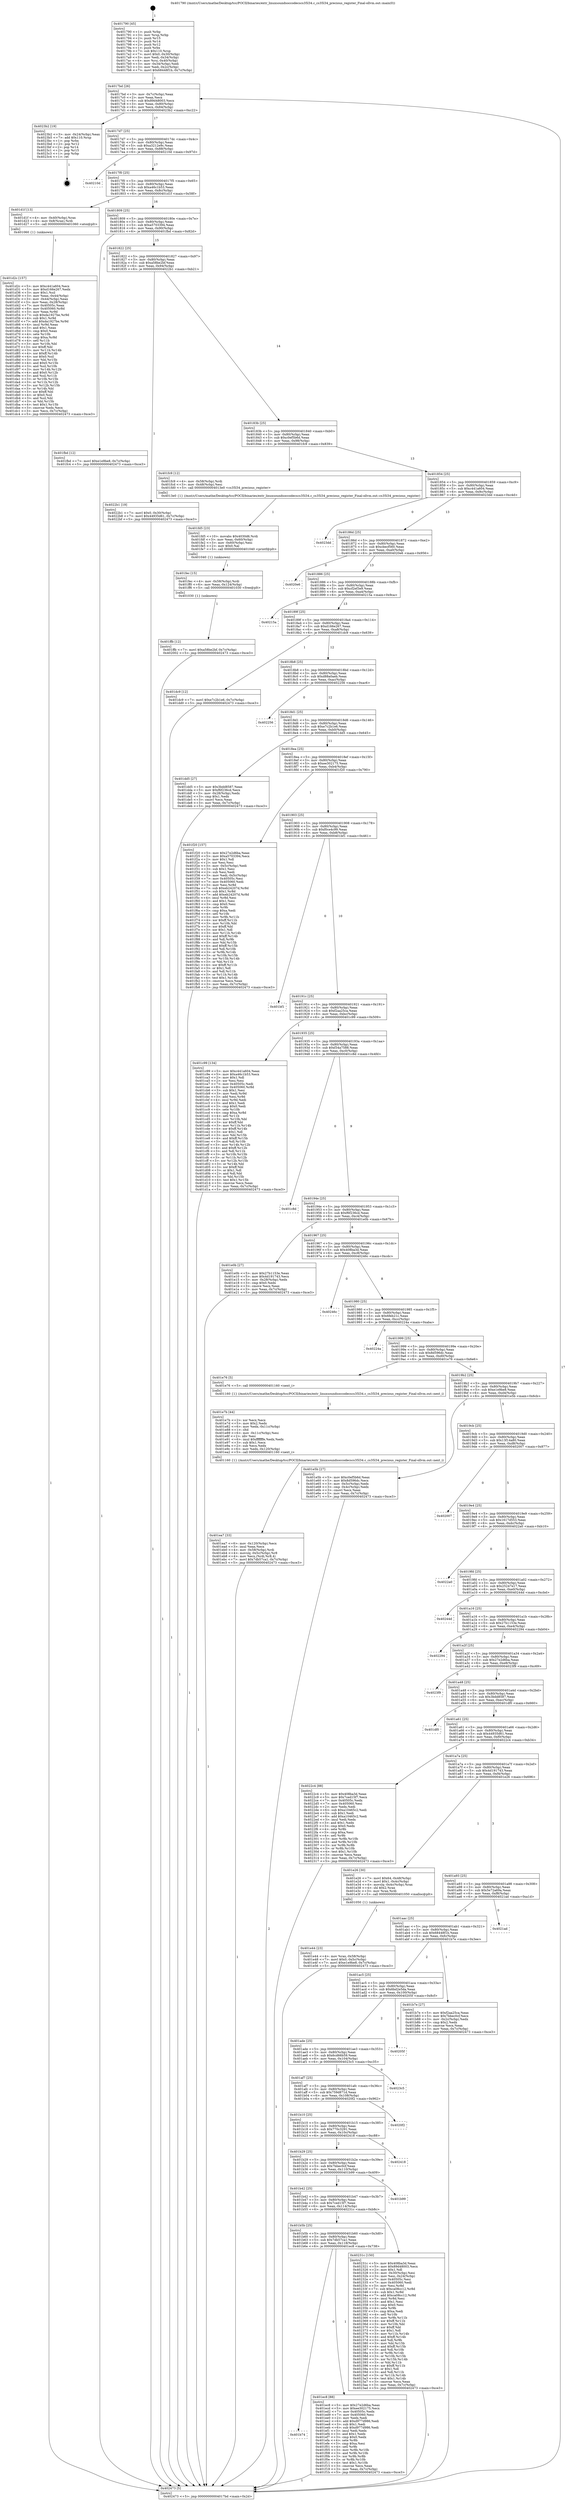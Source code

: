 digraph "0x401790" {
  label = "0x401790 (/mnt/c/Users/mathe/Desktop/tcc/POCII/binaries/extr_linuxsoundsoccodecscs35l34.c_cs35l34_precious_register_Final-ollvm.out::main(0))"
  labelloc = "t"
  node[shape=record]

  Entry [label="",width=0.3,height=0.3,shape=circle,fillcolor=black,style=filled]
  "0x4017bd" [label="{
     0x4017bd [26]\l
     | [instrs]\l
     &nbsp;&nbsp;0x4017bd \<+3\>: mov -0x7c(%rbp),%eax\l
     &nbsp;&nbsp;0x4017c0 \<+2\>: mov %eax,%ecx\l
     &nbsp;&nbsp;0x4017c2 \<+6\>: sub $0x89d48003,%ecx\l
     &nbsp;&nbsp;0x4017c8 \<+3\>: mov %eax,-0x80(%rbp)\l
     &nbsp;&nbsp;0x4017cb \<+6\>: mov %ecx,-0x84(%rbp)\l
     &nbsp;&nbsp;0x4017d1 \<+6\>: je 00000000004023b2 \<main+0xc22\>\l
  }"]
  "0x4023b2" [label="{
     0x4023b2 [19]\l
     | [instrs]\l
     &nbsp;&nbsp;0x4023b2 \<+3\>: mov -0x24(%rbp),%eax\l
     &nbsp;&nbsp;0x4023b5 \<+7\>: add $0x110,%rsp\l
     &nbsp;&nbsp;0x4023bc \<+1\>: pop %rbx\l
     &nbsp;&nbsp;0x4023bd \<+2\>: pop %r12\l
     &nbsp;&nbsp;0x4023bf \<+2\>: pop %r14\l
     &nbsp;&nbsp;0x4023c1 \<+2\>: pop %r15\l
     &nbsp;&nbsp;0x4023c3 \<+1\>: pop %rbp\l
     &nbsp;&nbsp;0x4023c4 \<+1\>: ret\l
  }"]
  "0x4017d7" [label="{
     0x4017d7 [25]\l
     | [instrs]\l
     &nbsp;&nbsp;0x4017d7 \<+5\>: jmp 00000000004017dc \<main+0x4c\>\l
     &nbsp;&nbsp;0x4017dc \<+3\>: mov -0x80(%rbp),%eax\l
     &nbsp;&nbsp;0x4017df \<+5\>: sub $0xa3212e9c,%eax\l
     &nbsp;&nbsp;0x4017e4 \<+6\>: mov %eax,-0x88(%rbp)\l
     &nbsp;&nbsp;0x4017ea \<+6\>: je 000000000040210d \<main+0x97d\>\l
  }"]
  Exit [label="",width=0.3,height=0.3,shape=circle,fillcolor=black,style=filled,peripheries=2]
  "0x40210d" [label="{
     0x40210d\l
  }", style=dashed]
  "0x4017f0" [label="{
     0x4017f0 [25]\l
     | [instrs]\l
     &nbsp;&nbsp;0x4017f0 \<+5\>: jmp 00000000004017f5 \<main+0x65\>\l
     &nbsp;&nbsp;0x4017f5 \<+3\>: mov -0x80(%rbp),%eax\l
     &nbsp;&nbsp;0x4017f8 \<+5\>: sub $0xa46c1b53,%eax\l
     &nbsp;&nbsp;0x4017fd \<+6\>: mov %eax,-0x8c(%rbp)\l
     &nbsp;&nbsp;0x401803 \<+6\>: je 0000000000401d1f \<main+0x58f\>\l
  }"]
  "0x401ffb" [label="{
     0x401ffb [12]\l
     | [instrs]\l
     &nbsp;&nbsp;0x401ffb \<+7\>: movl $0xa58be2bf,-0x7c(%rbp)\l
     &nbsp;&nbsp;0x402002 \<+5\>: jmp 0000000000402473 \<main+0xce3\>\l
  }"]
  "0x401d1f" [label="{
     0x401d1f [13]\l
     | [instrs]\l
     &nbsp;&nbsp;0x401d1f \<+4\>: mov -0x40(%rbp),%rax\l
     &nbsp;&nbsp;0x401d23 \<+4\>: mov 0x8(%rax),%rdi\l
     &nbsp;&nbsp;0x401d27 \<+5\>: call 0000000000401060 \<atoi@plt\>\l
     | [calls]\l
     &nbsp;&nbsp;0x401060 \{1\} (unknown)\l
  }"]
  "0x401809" [label="{
     0x401809 [25]\l
     | [instrs]\l
     &nbsp;&nbsp;0x401809 \<+5\>: jmp 000000000040180e \<main+0x7e\>\l
     &nbsp;&nbsp;0x40180e \<+3\>: mov -0x80(%rbp),%eax\l
     &nbsp;&nbsp;0x401811 \<+5\>: sub $0xa5703394,%eax\l
     &nbsp;&nbsp;0x401816 \<+6\>: mov %eax,-0x90(%rbp)\l
     &nbsp;&nbsp;0x40181c \<+6\>: je 0000000000401fbd \<main+0x82d\>\l
  }"]
  "0x401fec" [label="{
     0x401fec [15]\l
     | [instrs]\l
     &nbsp;&nbsp;0x401fec \<+4\>: mov -0x58(%rbp),%rdi\l
     &nbsp;&nbsp;0x401ff0 \<+6\>: mov %eax,-0x124(%rbp)\l
     &nbsp;&nbsp;0x401ff6 \<+5\>: call 0000000000401030 \<free@plt\>\l
     | [calls]\l
     &nbsp;&nbsp;0x401030 \{1\} (unknown)\l
  }"]
  "0x401fbd" [label="{
     0x401fbd [12]\l
     | [instrs]\l
     &nbsp;&nbsp;0x401fbd \<+7\>: movl $0xe1e9be8,-0x7c(%rbp)\l
     &nbsp;&nbsp;0x401fc4 \<+5\>: jmp 0000000000402473 \<main+0xce3\>\l
  }"]
  "0x401822" [label="{
     0x401822 [25]\l
     | [instrs]\l
     &nbsp;&nbsp;0x401822 \<+5\>: jmp 0000000000401827 \<main+0x97\>\l
     &nbsp;&nbsp;0x401827 \<+3\>: mov -0x80(%rbp),%eax\l
     &nbsp;&nbsp;0x40182a \<+5\>: sub $0xa58be2bf,%eax\l
     &nbsp;&nbsp;0x40182f \<+6\>: mov %eax,-0x94(%rbp)\l
     &nbsp;&nbsp;0x401835 \<+6\>: je 00000000004022b1 \<main+0xb21\>\l
  }"]
  "0x401fd5" [label="{
     0x401fd5 [23]\l
     | [instrs]\l
     &nbsp;&nbsp;0x401fd5 \<+10\>: movabs $0x4030d6,%rdi\l
     &nbsp;&nbsp;0x401fdf \<+3\>: mov %eax,-0x60(%rbp)\l
     &nbsp;&nbsp;0x401fe2 \<+3\>: mov -0x60(%rbp),%esi\l
     &nbsp;&nbsp;0x401fe5 \<+2\>: mov $0x0,%al\l
     &nbsp;&nbsp;0x401fe7 \<+5\>: call 0000000000401040 \<printf@plt\>\l
     | [calls]\l
     &nbsp;&nbsp;0x401040 \{1\} (unknown)\l
  }"]
  "0x4022b1" [label="{
     0x4022b1 [19]\l
     | [instrs]\l
     &nbsp;&nbsp;0x4022b1 \<+7\>: movl $0x0,-0x30(%rbp)\l
     &nbsp;&nbsp;0x4022b8 \<+7\>: movl $0x44935d61,-0x7c(%rbp)\l
     &nbsp;&nbsp;0x4022bf \<+5\>: jmp 0000000000402473 \<main+0xce3\>\l
  }"]
  "0x40183b" [label="{
     0x40183b [25]\l
     | [instrs]\l
     &nbsp;&nbsp;0x40183b \<+5\>: jmp 0000000000401840 \<main+0xb0\>\l
     &nbsp;&nbsp;0x401840 \<+3\>: mov -0x80(%rbp),%eax\l
     &nbsp;&nbsp;0x401843 \<+5\>: sub $0xc0ef5b6d,%eax\l
     &nbsp;&nbsp;0x401848 \<+6\>: mov %eax,-0x98(%rbp)\l
     &nbsp;&nbsp;0x40184e \<+6\>: je 0000000000401fc9 \<main+0x839\>\l
  }"]
  "0x401b74" [label="{
     0x401b74\l
  }", style=dashed]
  "0x401fc9" [label="{
     0x401fc9 [12]\l
     | [instrs]\l
     &nbsp;&nbsp;0x401fc9 \<+4\>: mov -0x58(%rbp),%rdi\l
     &nbsp;&nbsp;0x401fcd \<+3\>: mov -0x48(%rbp),%esi\l
     &nbsp;&nbsp;0x401fd0 \<+5\>: call 00000000004013e0 \<cs35l34_precious_register\>\l
     | [calls]\l
     &nbsp;&nbsp;0x4013e0 \{1\} (/mnt/c/Users/mathe/Desktop/tcc/POCII/binaries/extr_linuxsoundsoccodecscs35l34.c_cs35l34_precious_register_Final-ollvm.out::cs35l34_precious_register)\l
  }"]
  "0x401854" [label="{
     0x401854 [25]\l
     | [instrs]\l
     &nbsp;&nbsp;0x401854 \<+5\>: jmp 0000000000401859 \<main+0xc9\>\l
     &nbsp;&nbsp;0x401859 \<+3\>: mov -0x80(%rbp),%eax\l
     &nbsp;&nbsp;0x40185c \<+5\>: sub $0xc441a604,%eax\l
     &nbsp;&nbsp;0x401861 \<+6\>: mov %eax,-0x9c(%rbp)\l
     &nbsp;&nbsp;0x401867 \<+6\>: je 00000000004023dd \<main+0xc4d\>\l
  }"]
  "0x401ec8" [label="{
     0x401ec8 [88]\l
     | [instrs]\l
     &nbsp;&nbsp;0x401ec8 \<+5\>: mov $0x27e2d6ba,%eax\l
     &nbsp;&nbsp;0x401ecd \<+5\>: mov $0xee302175,%ecx\l
     &nbsp;&nbsp;0x401ed2 \<+7\>: mov 0x40505c,%edx\l
     &nbsp;&nbsp;0x401ed9 \<+7\>: mov 0x405060,%esi\l
     &nbsp;&nbsp;0x401ee0 \<+2\>: mov %edx,%edi\l
     &nbsp;&nbsp;0x401ee2 \<+6\>: add $0xd977d986,%edi\l
     &nbsp;&nbsp;0x401ee8 \<+3\>: sub $0x1,%edi\l
     &nbsp;&nbsp;0x401eeb \<+6\>: sub $0xd977d986,%edi\l
     &nbsp;&nbsp;0x401ef1 \<+3\>: imul %edi,%edx\l
     &nbsp;&nbsp;0x401ef4 \<+3\>: and $0x1,%edx\l
     &nbsp;&nbsp;0x401ef7 \<+3\>: cmp $0x0,%edx\l
     &nbsp;&nbsp;0x401efa \<+4\>: sete %r8b\l
     &nbsp;&nbsp;0x401efe \<+3\>: cmp $0xa,%esi\l
     &nbsp;&nbsp;0x401f01 \<+4\>: setl %r9b\l
     &nbsp;&nbsp;0x401f05 \<+3\>: mov %r8b,%r10b\l
     &nbsp;&nbsp;0x401f08 \<+3\>: and %r9b,%r10b\l
     &nbsp;&nbsp;0x401f0b \<+3\>: xor %r9b,%r8b\l
     &nbsp;&nbsp;0x401f0e \<+3\>: or %r8b,%r10b\l
     &nbsp;&nbsp;0x401f11 \<+4\>: test $0x1,%r10b\l
     &nbsp;&nbsp;0x401f15 \<+3\>: cmovne %ecx,%eax\l
     &nbsp;&nbsp;0x401f18 \<+3\>: mov %eax,-0x7c(%rbp)\l
     &nbsp;&nbsp;0x401f1b \<+5\>: jmp 0000000000402473 \<main+0xce3\>\l
  }"]
  "0x4023dd" [label="{
     0x4023dd\l
  }", style=dashed]
  "0x40186d" [label="{
     0x40186d [25]\l
     | [instrs]\l
     &nbsp;&nbsp;0x40186d \<+5\>: jmp 0000000000401872 \<main+0xe2\>\l
     &nbsp;&nbsp;0x401872 \<+3\>: mov -0x80(%rbp),%eax\l
     &nbsp;&nbsp;0x401875 \<+5\>: sub $0xcbecf560,%eax\l
     &nbsp;&nbsp;0x40187a \<+6\>: mov %eax,-0xa0(%rbp)\l
     &nbsp;&nbsp;0x401880 \<+6\>: je 00000000004020e6 \<main+0x956\>\l
  }"]
  "0x401b5b" [label="{
     0x401b5b [25]\l
     | [instrs]\l
     &nbsp;&nbsp;0x401b5b \<+5\>: jmp 0000000000401b60 \<main+0x3d0\>\l
     &nbsp;&nbsp;0x401b60 \<+3\>: mov -0x80(%rbp),%eax\l
     &nbsp;&nbsp;0x401b63 \<+5\>: sub $0x7db57ca1,%eax\l
     &nbsp;&nbsp;0x401b68 \<+6\>: mov %eax,-0x118(%rbp)\l
     &nbsp;&nbsp;0x401b6e \<+6\>: je 0000000000401ec8 \<main+0x738\>\l
  }"]
  "0x4020e6" [label="{
     0x4020e6\l
  }", style=dashed]
  "0x401886" [label="{
     0x401886 [25]\l
     | [instrs]\l
     &nbsp;&nbsp;0x401886 \<+5\>: jmp 000000000040188b \<main+0xfb\>\l
     &nbsp;&nbsp;0x40188b \<+3\>: mov -0x80(%rbp),%eax\l
     &nbsp;&nbsp;0x40188e \<+5\>: sub $0xcf2ef3e9,%eax\l
     &nbsp;&nbsp;0x401893 \<+6\>: mov %eax,-0xa4(%rbp)\l
     &nbsp;&nbsp;0x401899 \<+6\>: je 000000000040215a \<main+0x9ca\>\l
  }"]
  "0x40231c" [label="{
     0x40231c [150]\l
     | [instrs]\l
     &nbsp;&nbsp;0x40231c \<+5\>: mov $0x408ba3d,%eax\l
     &nbsp;&nbsp;0x402321 \<+5\>: mov $0x89d48003,%ecx\l
     &nbsp;&nbsp;0x402326 \<+2\>: mov $0x1,%dl\l
     &nbsp;&nbsp;0x402328 \<+3\>: mov -0x30(%rbp),%esi\l
     &nbsp;&nbsp;0x40232b \<+3\>: mov %esi,-0x24(%rbp)\l
     &nbsp;&nbsp;0x40232e \<+7\>: mov 0x40505c,%esi\l
     &nbsp;&nbsp;0x402335 \<+7\>: mov 0x405060,%edi\l
     &nbsp;&nbsp;0x40233c \<+3\>: mov %esi,%r8d\l
     &nbsp;&nbsp;0x40233f \<+7\>: sub $0xca08cc12,%r8d\l
     &nbsp;&nbsp;0x402346 \<+4\>: sub $0x1,%r8d\l
     &nbsp;&nbsp;0x40234a \<+7\>: add $0xca08cc12,%r8d\l
     &nbsp;&nbsp;0x402351 \<+4\>: imul %r8d,%esi\l
     &nbsp;&nbsp;0x402355 \<+3\>: and $0x1,%esi\l
     &nbsp;&nbsp;0x402358 \<+3\>: cmp $0x0,%esi\l
     &nbsp;&nbsp;0x40235b \<+4\>: sete %r9b\l
     &nbsp;&nbsp;0x40235f \<+3\>: cmp $0xa,%edi\l
     &nbsp;&nbsp;0x402362 \<+4\>: setl %r10b\l
     &nbsp;&nbsp;0x402366 \<+3\>: mov %r9b,%r11b\l
     &nbsp;&nbsp;0x402369 \<+4\>: xor $0xff,%r11b\l
     &nbsp;&nbsp;0x40236d \<+3\>: mov %r10b,%bl\l
     &nbsp;&nbsp;0x402370 \<+3\>: xor $0xff,%bl\l
     &nbsp;&nbsp;0x402373 \<+3\>: xor $0x1,%dl\l
     &nbsp;&nbsp;0x402376 \<+3\>: mov %r11b,%r14b\l
     &nbsp;&nbsp;0x402379 \<+4\>: and $0xff,%r14b\l
     &nbsp;&nbsp;0x40237d \<+3\>: and %dl,%r9b\l
     &nbsp;&nbsp;0x402380 \<+3\>: mov %bl,%r15b\l
     &nbsp;&nbsp;0x402383 \<+4\>: and $0xff,%r15b\l
     &nbsp;&nbsp;0x402387 \<+3\>: and %dl,%r10b\l
     &nbsp;&nbsp;0x40238a \<+3\>: or %r9b,%r14b\l
     &nbsp;&nbsp;0x40238d \<+3\>: or %r10b,%r15b\l
     &nbsp;&nbsp;0x402390 \<+3\>: xor %r15b,%r14b\l
     &nbsp;&nbsp;0x402393 \<+3\>: or %bl,%r11b\l
     &nbsp;&nbsp;0x402396 \<+4\>: xor $0xff,%r11b\l
     &nbsp;&nbsp;0x40239a \<+3\>: or $0x1,%dl\l
     &nbsp;&nbsp;0x40239d \<+3\>: and %dl,%r11b\l
     &nbsp;&nbsp;0x4023a0 \<+3\>: or %r11b,%r14b\l
     &nbsp;&nbsp;0x4023a3 \<+4\>: test $0x1,%r14b\l
     &nbsp;&nbsp;0x4023a7 \<+3\>: cmovne %ecx,%eax\l
     &nbsp;&nbsp;0x4023aa \<+3\>: mov %eax,-0x7c(%rbp)\l
     &nbsp;&nbsp;0x4023ad \<+5\>: jmp 0000000000402473 \<main+0xce3\>\l
  }"]
  "0x40215a" [label="{
     0x40215a\l
  }", style=dashed]
  "0x40189f" [label="{
     0x40189f [25]\l
     | [instrs]\l
     &nbsp;&nbsp;0x40189f \<+5\>: jmp 00000000004018a4 \<main+0x114\>\l
     &nbsp;&nbsp;0x4018a4 \<+3\>: mov -0x80(%rbp),%eax\l
     &nbsp;&nbsp;0x4018a7 \<+5\>: sub $0xd166e267,%eax\l
     &nbsp;&nbsp;0x4018ac \<+6\>: mov %eax,-0xa8(%rbp)\l
     &nbsp;&nbsp;0x4018b2 \<+6\>: je 0000000000401dc9 \<main+0x639\>\l
  }"]
  "0x401b42" [label="{
     0x401b42 [25]\l
     | [instrs]\l
     &nbsp;&nbsp;0x401b42 \<+5\>: jmp 0000000000401b47 \<main+0x3b7\>\l
     &nbsp;&nbsp;0x401b47 \<+3\>: mov -0x80(%rbp),%eax\l
     &nbsp;&nbsp;0x401b4a \<+5\>: sub $0x7ced15f7,%eax\l
     &nbsp;&nbsp;0x401b4f \<+6\>: mov %eax,-0x114(%rbp)\l
     &nbsp;&nbsp;0x401b55 \<+6\>: je 000000000040231c \<main+0xb8c\>\l
  }"]
  "0x401dc9" [label="{
     0x401dc9 [12]\l
     | [instrs]\l
     &nbsp;&nbsp;0x401dc9 \<+7\>: movl $0xe7c2b1e6,-0x7c(%rbp)\l
     &nbsp;&nbsp;0x401dd0 \<+5\>: jmp 0000000000402473 \<main+0xce3\>\l
  }"]
  "0x4018b8" [label="{
     0x4018b8 [25]\l
     | [instrs]\l
     &nbsp;&nbsp;0x4018b8 \<+5\>: jmp 00000000004018bd \<main+0x12d\>\l
     &nbsp;&nbsp;0x4018bd \<+3\>: mov -0x80(%rbp),%eax\l
     &nbsp;&nbsp;0x4018c0 \<+5\>: sub $0xd88a0aeb,%eax\l
     &nbsp;&nbsp;0x4018c5 \<+6\>: mov %eax,-0xac(%rbp)\l
     &nbsp;&nbsp;0x4018cb \<+6\>: je 0000000000402256 \<main+0xac6\>\l
  }"]
  "0x401b99" [label="{
     0x401b99\l
  }", style=dashed]
  "0x402256" [label="{
     0x402256\l
  }", style=dashed]
  "0x4018d1" [label="{
     0x4018d1 [25]\l
     | [instrs]\l
     &nbsp;&nbsp;0x4018d1 \<+5\>: jmp 00000000004018d6 \<main+0x146\>\l
     &nbsp;&nbsp;0x4018d6 \<+3\>: mov -0x80(%rbp),%eax\l
     &nbsp;&nbsp;0x4018d9 \<+5\>: sub $0xe7c2b1e6,%eax\l
     &nbsp;&nbsp;0x4018de \<+6\>: mov %eax,-0xb0(%rbp)\l
     &nbsp;&nbsp;0x4018e4 \<+6\>: je 0000000000401dd5 \<main+0x645\>\l
  }"]
  "0x401b29" [label="{
     0x401b29 [25]\l
     | [instrs]\l
     &nbsp;&nbsp;0x401b29 \<+5\>: jmp 0000000000401b2e \<main+0x39e\>\l
     &nbsp;&nbsp;0x401b2e \<+3\>: mov -0x80(%rbp),%eax\l
     &nbsp;&nbsp;0x401b31 \<+5\>: sub $0x7bbec0cf,%eax\l
     &nbsp;&nbsp;0x401b36 \<+6\>: mov %eax,-0x110(%rbp)\l
     &nbsp;&nbsp;0x401b3c \<+6\>: je 0000000000401b99 \<main+0x409\>\l
  }"]
  "0x401dd5" [label="{
     0x401dd5 [27]\l
     | [instrs]\l
     &nbsp;&nbsp;0x401dd5 \<+5\>: mov $0x3bdd8587,%eax\l
     &nbsp;&nbsp;0x401dda \<+5\>: mov $0xf6f236cd,%ecx\l
     &nbsp;&nbsp;0x401ddf \<+3\>: mov -0x28(%rbp),%edx\l
     &nbsp;&nbsp;0x401de2 \<+3\>: cmp $0x1,%edx\l
     &nbsp;&nbsp;0x401de5 \<+3\>: cmovl %ecx,%eax\l
     &nbsp;&nbsp;0x401de8 \<+3\>: mov %eax,-0x7c(%rbp)\l
     &nbsp;&nbsp;0x401deb \<+5\>: jmp 0000000000402473 \<main+0xce3\>\l
  }"]
  "0x4018ea" [label="{
     0x4018ea [25]\l
     | [instrs]\l
     &nbsp;&nbsp;0x4018ea \<+5\>: jmp 00000000004018ef \<main+0x15f\>\l
     &nbsp;&nbsp;0x4018ef \<+3\>: mov -0x80(%rbp),%eax\l
     &nbsp;&nbsp;0x4018f2 \<+5\>: sub $0xee302175,%eax\l
     &nbsp;&nbsp;0x4018f7 \<+6\>: mov %eax,-0xb4(%rbp)\l
     &nbsp;&nbsp;0x4018fd \<+6\>: je 0000000000401f20 \<main+0x790\>\l
  }"]
  "0x402418" [label="{
     0x402418\l
  }", style=dashed]
  "0x401f20" [label="{
     0x401f20 [157]\l
     | [instrs]\l
     &nbsp;&nbsp;0x401f20 \<+5\>: mov $0x27e2d6ba,%eax\l
     &nbsp;&nbsp;0x401f25 \<+5\>: mov $0xa5703394,%ecx\l
     &nbsp;&nbsp;0x401f2a \<+2\>: mov $0x1,%dl\l
     &nbsp;&nbsp;0x401f2c \<+2\>: xor %esi,%esi\l
     &nbsp;&nbsp;0x401f2e \<+3\>: mov -0x5c(%rbp),%edi\l
     &nbsp;&nbsp;0x401f31 \<+3\>: sub $0x1,%esi\l
     &nbsp;&nbsp;0x401f34 \<+2\>: sub %esi,%edi\l
     &nbsp;&nbsp;0x401f36 \<+3\>: mov %edi,-0x5c(%rbp)\l
     &nbsp;&nbsp;0x401f39 \<+7\>: mov 0x40505c,%esi\l
     &nbsp;&nbsp;0x401f40 \<+7\>: mov 0x405060,%edi\l
     &nbsp;&nbsp;0x401f47 \<+3\>: mov %esi,%r8d\l
     &nbsp;&nbsp;0x401f4a \<+7\>: sub $0xeb24207d,%r8d\l
     &nbsp;&nbsp;0x401f51 \<+4\>: sub $0x1,%r8d\l
     &nbsp;&nbsp;0x401f55 \<+7\>: add $0xeb24207d,%r8d\l
     &nbsp;&nbsp;0x401f5c \<+4\>: imul %r8d,%esi\l
     &nbsp;&nbsp;0x401f60 \<+3\>: and $0x1,%esi\l
     &nbsp;&nbsp;0x401f63 \<+3\>: cmp $0x0,%esi\l
     &nbsp;&nbsp;0x401f66 \<+4\>: sete %r9b\l
     &nbsp;&nbsp;0x401f6a \<+3\>: cmp $0xa,%edi\l
     &nbsp;&nbsp;0x401f6d \<+4\>: setl %r10b\l
     &nbsp;&nbsp;0x401f71 \<+3\>: mov %r9b,%r11b\l
     &nbsp;&nbsp;0x401f74 \<+4\>: xor $0xff,%r11b\l
     &nbsp;&nbsp;0x401f78 \<+3\>: mov %r10b,%bl\l
     &nbsp;&nbsp;0x401f7b \<+3\>: xor $0xff,%bl\l
     &nbsp;&nbsp;0x401f7e \<+3\>: xor $0x1,%dl\l
     &nbsp;&nbsp;0x401f81 \<+3\>: mov %r11b,%r14b\l
     &nbsp;&nbsp;0x401f84 \<+4\>: and $0xff,%r14b\l
     &nbsp;&nbsp;0x401f88 \<+3\>: and %dl,%r9b\l
     &nbsp;&nbsp;0x401f8b \<+3\>: mov %bl,%r15b\l
     &nbsp;&nbsp;0x401f8e \<+4\>: and $0xff,%r15b\l
     &nbsp;&nbsp;0x401f92 \<+3\>: and %dl,%r10b\l
     &nbsp;&nbsp;0x401f95 \<+3\>: or %r9b,%r14b\l
     &nbsp;&nbsp;0x401f98 \<+3\>: or %r10b,%r15b\l
     &nbsp;&nbsp;0x401f9b \<+3\>: xor %r15b,%r14b\l
     &nbsp;&nbsp;0x401f9e \<+3\>: or %bl,%r11b\l
     &nbsp;&nbsp;0x401fa1 \<+4\>: xor $0xff,%r11b\l
     &nbsp;&nbsp;0x401fa5 \<+3\>: or $0x1,%dl\l
     &nbsp;&nbsp;0x401fa8 \<+3\>: and %dl,%r11b\l
     &nbsp;&nbsp;0x401fab \<+3\>: or %r11b,%r14b\l
     &nbsp;&nbsp;0x401fae \<+4\>: test $0x1,%r14b\l
     &nbsp;&nbsp;0x401fb2 \<+3\>: cmovne %ecx,%eax\l
     &nbsp;&nbsp;0x401fb5 \<+3\>: mov %eax,-0x7c(%rbp)\l
     &nbsp;&nbsp;0x401fb8 \<+5\>: jmp 0000000000402473 \<main+0xce3\>\l
  }"]
  "0x401903" [label="{
     0x401903 [25]\l
     | [instrs]\l
     &nbsp;&nbsp;0x401903 \<+5\>: jmp 0000000000401908 \<main+0x178\>\l
     &nbsp;&nbsp;0x401908 \<+3\>: mov -0x80(%rbp),%eax\l
     &nbsp;&nbsp;0x40190b \<+5\>: sub $0xf0ce4c99,%eax\l
     &nbsp;&nbsp;0x401910 \<+6\>: mov %eax,-0xb8(%rbp)\l
     &nbsp;&nbsp;0x401916 \<+6\>: je 0000000000401bf1 \<main+0x461\>\l
  }"]
  "0x401b10" [label="{
     0x401b10 [25]\l
     | [instrs]\l
     &nbsp;&nbsp;0x401b10 \<+5\>: jmp 0000000000401b15 \<main+0x385\>\l
     &nbsp;&nbsp;0x401b15 \<+3\>: mov -0x80(%rbp),%eax\l
     &nbsp;&nbsp;0x401b18 \<+5\>: sub $0x770c3291,%eax\l
     &nbsp;&nbsp;0x401b1d \<+6\>: mov %eax,-0x10c(%rbp)\l
     &nbsp;&nbsp;0x401b23 \<+6\>: je 0000000000402418 \<main+0xc88\>\l
  }"]
  "0x401bf1" [label="{
     0x401bf1\l
  }", style=dashed]
  "0x40191c" [label="{
     0x40191c [25]\l
     | [instrs]\l
     &nbsp;&nbsp;0x40191c \<+5\>: jmp 0000000000401921 \<main+0x191\>\l
     &nbsp;&nbsp;0x401921 \<+3\>: mov -0x80(%rbp),%eax\l
     &nbsp;&nbsp;0x401924 \<+5\>: sub $0xf2aa25ca,%eax\l
     &nbsp;&nbsp;0x401929 \<+6\>: mov %eax,-0xbc(%rbp)\l
     &nbsp;&nbsp;0x40192f \<+6\>: je 0000000000401c99 \<main+0x509\>\l
  }"]
  "0x4020f2" [label="{
     0x4020f2\l
  }", style=dashed]
  "0x401c99" [label="{
     0x401c99 [134]\l
     | [instrs]\l
     &nbsp;&nbsp;0x401c99 \<+5\>: mov $0xc441a604,%eax\l
     &nbsp;&nbsp;0x401c9e \<+5\>: mov $0xa46c1b53,%ecx\l
     &nbsp;&nbsp;0x401ca3 \<+2\>: mov $0x1,%dl\l
     &nbsp;&nbsp;0x401ca5 \<+2\>: xor %esi,%esi\l
     &nbsp;&nbsp;0x401ca7 \<+7\>: mov 0x40505c,%edi\l
     &nbsp;&nbsp;0x401cae \<+8\>: mov 0x405060,%r8d\l
     &nbsp;&nbsp;0x401cb6 \<+3\>: sub $0x1,%esi\l
     &nbsp;&nbsp;0x401cb9 \<+3\>: mov %edi,%r9d\l
     &nbsp;&nbsp;0x401cbc \<+3\>: add %esi,%r9d\l
     &nbsp;&nbsp;0x401cbf \<+4\>: imul %r9d,%edi\l
     &nbsp;&nbsp;0x401cc3 \<+3\>: and $0x1,%edi\l
     &nbsp;&nbsp;0x401cc6 \<+3\>: cmp $0x0,%edi\l
     &nbsp;&nbsp;0x401cc9 \<+4\>: sete %r10b\l
     &nbsp;&nbsp;0x401ccd \<+4\>: cmp $0xa,%r8d\l
     &nbsp;&nbsp;0x401cd1 \<+4\>: setl %r11b\l
     &nbsp;&nbsp;0x401cd5 \<+3\>: mov %r10b,%bl\l
     &nbsp;&nbsp;0x401cd8 \<+3\>: xor $0xff,%bl\l
     &nbsp;&nbsp;0x401cdb \<+3\>: mov %r11b,%r14b\l
     &nbsp;&nbsp;0x401cde \<+4\>: xor $0xff,%r14b\l
     &nbsp;&nbsp;0x401ce2 \<+3\>: xor $0x1,%dl\l
     &nbsp;&nbsp;0x401ce5 \<+3\>: mov %bl,%r15b\l
     &nbsp;&nbsp;0x401ce8 \<+4\>: and $0xff,%r15b\l
     &nbsp;&nbsp;0x401cec \<+3\>: and %dl,%r10b\l
     &nbsp;&nbsp;0x401cef \<+3\>: mov %r14b,%r12b\l
     &nbsp;&nbsp;0x401cf2 \<+4\>: and $0xff,%r12b\l
     &nbsp;&nbsp;0x401cf6 \<+3\>: and %dl,%r11b\l
     &nbsp;&nbsp;0x401cf9 \<+3\>: or %r10b,%r15b\l
     &nbsp;&nbsp;0x401cfc \<+3\>: or %r11b,%r12b\l
     &nbsp;&nbsp;0x401cff \<+3\>: xor %r12b,%r15b\l
     &nbsp;&nbsp;0x401d02 \<+3\>: or %r14b,%bl\l
     &nbsp;&nbsp;0x401d05 \<+3\>: xor $0xff,%bl\l
     &nbsp;&nbsp;0x401d08 \<+3\>: or $0x1,%dl\l
     &nbsp;&nbsp;0x401d0b \<+2\>: and %dl,%bl\l
     &nbsp;&nbsp;0x401d0d \<+3\>: or %bl,%r15b\l
     &nbsp;&nbsp;0x401d10 \<+4\>: test $0x1,%r15b\l
     &nbsp;&nbsp;0x401d14 \<+3\>: cmovne %ecx,%eax\l
     &nbsp;&nbsp;0x401d17 \<+3\>: mov %eax,-0x7c(%rbp)\l
     &nbsp;&nbsp;0x401d1a \<+5\>: jmp 0000000000402473 \<main+0xce3\>\l
  }"]
  "0x401935" [label="{
     0x401935 [25]\l
     | [instrs]\l
     &nbsp;&nbsp;0x401935 \<+5\>: jmp 000000000040193a \<main+0x1aa\>\l
     &nbsp;&nbsp;0x40193a \<+3\>: mov -0x80(%rbp),%eax\l
     &nbsp;&nbsp;0x40193d \<+5\>: sub $0xf34a7588,%eax\l
     &nbsp;&nbsp;0x401942 \<+6\>: mov %eax,-0xc0(%rbp)\l
     &nbsp;&nbsp;0x401948 \<+6\>: je 0000000000401c8d \<main+0x4fd\>\l
  }"]
  "0x401af7" [label="{
     0x401af7 [25]\l
     | [instrs]\l
     &nbsp;&nbsp;0x401af7 \<+5\>: jmp 0000000000401afc \<main+0x36c\>\l
     &nbsp;&nbsp;0x401afc \<+3\>: mov -0x80(%rbp),%eax\l
     &nbsp;&nbsp;0x401aff \<+5\>: sub $0x759d871d,%eax\l
     &nbsp;&nbsp;0x401b04 \<+6\>: mov %eax,-0x108(%rbp)\l
     &nbsp;&nbsp;0x401b0a \<+6\>: je 00000000004020f2 \<main+0x962\>\l
  }"]
  "0x401c8d" [label="{
     0x401c8d\l
  }", style=dashed]
  "0x40194e" [label="{
     0x40194e [25]\l
     | [instrs]\l
     &nbsp;&nbsp;0x40194e \<+5\>: jmp 0000000000401953 \<main+0x1c3\>\l
     &nbsp;&nbsp;0x401953 \<+3\>: mov -0x80(%rbp),%eax\l
     &nbsp;&nbsp;0x401956 \<+5\>: sub $0xf6f236cd,%eax\l
     &nbsp;&nbsp;0x40195b \<+6\>: mov %eax,-0xc4(%rbp)\l
     &nbsp;&nbsp;0x401961 \<+6\>: je 0000000000401e0b \<main+0x67b\>\l
  }"]
  "0x4023c5" [label="{
     0x4023c5\l
  }", style=dashed]
  "0x401e0b" [label="{
     0x401e0b [27]\l
     | [instrs]\l
     &nbsp;&nbsp;0x401e0b \<+5\>: mov $0x27b1153e,%eax\l
     &nbsp;&nbsp;0x401e10 \<+5\>: mov $0x4d191743,%ecx\l
     &nbsp;&nbsp;0x401e15 \<+3\>: mov -0x28(%rbp),%edx\l
     &nbsp;&nbsp;0x401e18 \<+3\>: cmp $0x0,%edx\l
     &nbsp;&nbsp;0x401e1b \<+3\>: cmove %ecx,%eax\l
     &nbsp;&nbsp;0x401e1e \<+3\>: mov %eax,-0x7c(%rbp)\l
     &nbsp;&nbsp;0x401e21 \<+5\>: jmp 0000000000402473 \<main+0xce3\>\l
  }"]
  "0x401967" [label="{
     0x401967 [25]\l
     | [instrs]\l
     &nbsp;&nbsp;0x401967 \<+5\>: jmp 000000000040196c \<main+0x1dc\>\l
     &nbsp;&nbsp;0x40196c \<+3\>: mov -0x80(%rbp),%eax\l
     &nbsp;&nbsp;0x40196f \<+5\>: sub $0x408ba3d,%eax\l
     &nbsp;&nbsp;0x401974 \<+6\>: mov %eax,-0xc8(%rbp)\l
     &nbsp;&nbsp;0x40197a \<+6\>: je 000000000040246c \<main+0xcdc\>\l
  }"]
  "0x401ade" [label="{
     0x401ade [25]\l
     | [instrs]\l
     &nbsp;&nbsp;0x401ade \<+5\>: jmp 0000000000401ae3 \<main+0x353\>\l
     &nbsp;&nbsp;0x401ae3 \<+3\>: mov -0x80(%rbp),%eax\l
     &nbsp;&nbsp;0x401ae6 \<+5\>: sub $0x6cd66b59,%eax\l
     &nbsp;&nbsp;0x401aeb \<+6\>: mov %eax,-0x104(%rbp)\l
     &nbsp;&nbsp;0x401af1 \<+6\>: je 00000000004023c5 \<main+0xc35\>\l
  }"]
  "0x40246c" [label="{
     0x40246c\l
  }", style=dashed]
  "0x401980" [label="{
     0x401980 [25]\l
     | [instrs]\l
     &nbsp;&nbsp;0x401980 \<+5\>: jmp 0000000000401985 \<main+0x1f5\>\l
     &nbsp;&nbsp;0x401985 \<+3\>: mov -0x80(%rbp),%eax\l
     &nbsp;&nbsp;0x401988 \<+5\>: sub $0x6feb21c,%eax\l
     &nbsp;&nbsp;0x40198d \<+6\>: mov %eax,-0xcc(%rbp)\l
     &nbsp;&nbsp;0x401993 \<+6\>: je 000000000040224a \<main+0xaba\>\l
  }"]
  "0x40205f" [label="{
     0x40205f\l
  }", style=dashed]
  "0x40224a" [label="{
     0x40224a\l
  }", style=dashed]
  "0x401999" [label="{
     0x401999 [25]\l
     | [instrs]\l
     &nbsp;&nbsp;0x401999 \<+5\>: jmp 000000000040199e \<main+0x20e\>\l
     &nbsp;&nbsp;0x40199e \<+3\>: mov -0x80(%rbp),%eax\l
     &nbsp;&nbsp;0x4019a1 \<+5\>: sub $0x8d596dc,%eax\l
     &nbsp;&nbsp;0x4019a6 \<+6\>: mov %eax,-0xd0(%rbp)\l
     &nbsp;&nbsp;0x4019ac \<+6\>: je 0000000000401e76 \<main+0x6e6\>\l
  }"]
  "0x401ea7" [label="{
     0x401ea7 [33]\l
     | [instrs]\l
     &nbsp;&nbsp;0x401ea7 \<+6\>: mov -0x120(%rbp),%ecx\l
     &nbsp;&nbsp;0x401ead \<+3\>: imul %eax,%ecx\l
     &nbsp;&nbsp;0x401eb0 \<+4\>: mov -0x58(%rbp),%rdi\l
     &nbsp;&nbsp;0x401eb4 \<+4\>: movslq -0x5c(%rbp),%r8\l
     &nbsp;&nbsp;0x401eb8 \<+4\>: mov %ecx,(%rdi,%r8,4)\l
     &nbsp;&nbsp;0x401ebc \<+7\>: movl $0x7db57ca1,-0x7c(%rbp)\l
     &nbsp;&nbsp;0x401ec3 \<+5\>: jmp 0000000000402473 \<main+0xce3\>\l
  }"]
  "0x401e76" [label="{
     0x401e76 [5]\l
     | [instrs]\l
     &nbsp;&nbsp;0x401e76 \<+5\>: call 0000000000401160 \<next_i\>\l
     | [calls]\l
     &nbsp;&nbsp;0x401160 \{1\} (/mnt/c/Users/mathe/Desktop/tcc/POCII/binaries/extr_linuxsoundsoccodecscs35l34.c_cs35l34_precious_register_Final-ollvm.out::next_i)\l
  }"]
  "0x4019b2" [label="{
     0x4019b2 [25]\l
     | [instrs]\l
     &nbsp;&nbsp;0x4019b2 \<+5\>: jmp 00000000004019b7 \<main+0x227\>\l
     &nbsp;&nbsp;0x4019b7 \<+3\>: mov -0x80(%rbp),%eax\l
     &nbsp;&nbsp;0x4019ba \<+5\>: sub $0xe1e9be8,%eax\l
     &nbsp;&nbsp;0x4019bf \<+6\>: mov %eax,-0xd4(%rbp)\l
     &nbsp;&nbsp;0x4019c5 \<+6\>: je 0000000000401e5b \<main+0x6cb\>\l
  }"]
  "0x401e7b" [label="{
     0x401e7b [44]\l
     | [instrs]\l
     &nbsp;&nbsp;0x401e7b \<+2\>: xor %ecx,%ecx\l
     &nbsp;&nbsp;0x401e7d \<+5\>: mov $0x2,%edx\l
     &nbsp;&nbsp;0x401e82 \<+6\>: mov %edx,-0x11c(%rbp)\l
     &nbsp;&nbsp;0x401e88 \<+1\>: cltd\l
     &nbsp;&nbsp;0x401e89 \<+6\>: mov -0x11c(%rbp),%esi\l
     &nbsp;&nbsp;0x401e8f \<+2\>: idiv %esi\l
     &nbsp;&nbsp;0x401e91 \<+6\>: imul $0xfffffffe,%edx,%edx\l
     &nbsp;&nbsp;0x401e97 \<+3\>: sub $0x1,%ecx\l
     &nbsp;&nbsp;0x401e9a \<+2\>: sub %ecx,%edx\l
     &nbsp;&nbsp;0x401e9c \<+6\>: mov %edx,-0x120(%rbp)\l
     &nbsp;&nbsp;0x401ea2 \<+5\>: call 0000000000401160 \<next_i\>\l
     | [calls]\l
     &nbsp;&nbsp;0x401160 \{1\} (/mnt/c/Users/mathe/Desktop/tcc/POCII/binaries/extr_linuxsoundsoccodecscs35l34.c_cs35l34_precious_register_Final-ollvm.out::next_i)\l
  }"]
  "0x401e5b" [label="{
     0x401e5b [27]\l
     | [instrs]\l
     &nbsp;&nbsp;0x401e5b \<+5\>: mov $0xc0ef5b6d,%eax\l
     &nbsp;&nbsp;0x401e60 \<+5\>: mov $0x8d596dc,%ecx\l
     &nbsp;&nbsp;0x401e65 \<+3\>: mov -0x5c(%rbp),%edx\l
     &nbsp;&nbsp;0x401e68 \<+3\>: cmp -0x4c(%rbp),%edx\l
     &nbsp;&nbsp;0x401e6b \<+3\>: cmovl %ecx,%eax\l
     &nbsp;&nbsp;0x401e6e \<+3\>: mov %eax,-0x7c(%rbp)\l
     &nbsp;&nbsp;0x401e71 \<+5\>: jmp 0000000000402473 \<main+0xce3\>\l
  }"]
  "0x4019cb" [label="{
     0x4019cb [25]\l
     | [instrs]\l
     &nbsp;&nbsp;0x4019cb \<+5\>: jmp 00000000004019d0 \<main+0x240\>\l
     &nbsp;&nbsp;0x4019d0 \<+3\>: mov -0x80(%rbp),%eax\l
     &nbsp;&nbsp;0x4019d3 \<+5\>: sub $0x13f14a80,%eax\l
     &nbsp;&nbsp;0x4019d8 \<+6\>: mov %eax,-0xd8(%rbp)\l
     &nbsp;&nbsp;0x4019de \<+6\>: je 0000000000402007 \<main+0x877\>\l
  }"]
  "0x401e44" [label="{
     0x401e44 [23]\l
     | [instrs]\l
     &nbsp;&nbsp;0x401e44 \<+4\>: mov %rax,-0x58(%rbp)\l
     &nbsp;&nbsp;0x401e48 \<+7\>: movl $0x0,-0x5c(%rbp)\l
     &nbsp;&nbsp;0x401e4f \<+7\>: movl $0xe1e9be8,-0x7c(%rbp)\l
     &nbsp;&nbsp;0x401e56 \<+5\>: jmp 0000000000402473 \<main+0xce3\>\l
  }"]
  "0x402007" [label="{
     0x402007\l
  }", style=dashed]
  "0x4019e4" [label="{
     0x4019e4 [25]\l
     | [instrs]\l
     &nbsp;&nbsp;0x4019e4 \<+5\>: jmp 00000000004019e9 \<main+0x259\>\l
     &nbsp;&nbsp;0x4019e9 \<+3\>: mov -0x80(%rbp),%eax\l
     &nbsp;&nbsp;0x4019ec \<+5\>: sub $0x1617d553,%eax\l
     &nbsp;&nbsp;0x4019f1 \<+6\>: mov %eax,-0xdc(%rbp)\l
     &nbsp;&nbsp;0x4019f7 \<+6\>: je 00000000004022a0 \<main+0xb10\>\l
  }"]
  "0x401d2c" [label="{
     0x401d2c [157]\l
     | [instrs]\l
     &nbsp;&nbsp;0x401d2c \<+5\>: mov $0xc441a604,%ecx\l
     &nbsp;&nbsp;0x401d31 \<+5\>: mov $0xd166e267,%edx\l
     &nbsp;&nbsp;0x401d36 \<+3\>: mov $0x1,%sil\l
     &nbsp;&nbsp;0x401d39 \<+3\>: mov %eax,-0x44(%rbp)\l
     &nbsp;&nbsp;0x401d3c \<+3\>: mov -0x44(%rbp),%eax\l
     &nbsp;&nbsp;0x401d3f \<+3\>: mov %eax,-0x28(%rbp)\l
     &nbsp;&nbsp;0x401d42 \<+7\>: mov 0x40505c,%eax\l
     &nbsp;&nbsp;0x401d49 \<+8\>: mov 0x405060,%r8d\l
     &nbsp;&nbsp;0x401d51 \<+3\>: mov %eax,%r9d\l
     &nbsp;&nbsp;0x401d54 \<+7\>: sub $0xda1927be,%r9d\l
     &nbsp;&nbsp;0x401d5b \<+4\>: sub $0x1,%r9d\l
     &nbsp;&nbsp;0x401d5f \<+7\>: add $0xda1927be,%r9d\l
     &nbsp;&nbsp;0x401d66 \<+4\>: imul %r9d,%eax\l
     &nbsp;&nbsp;0x401d6a \<+3\>: and $0x1,%eax\l
     &nbsp;&nbsp;0x401d6d \<+3\>: cmp $0x0,%eax\l
     &nbsp;&nbsp;0x401d70 \<+4\>: sete %r10b\l
     &nbsp;&nbsp;0x401d74 \<+4\>: cmp $0xa,%r8d\l
     &nbsp;&nbsp;0x401d78 \<+4\>: setl %r11b\l
     &nbsp;&nbsp;0x401d7c \<+3\>: mov %r10b,%bl\l
     &nbsp;&nbsp;0x401d7f \<+3\>: xor $0xff,%bl\l
     &nbsp;&nbsp;0x401d82 \<+3\>: mov %r11b,%r14b\l
     &nbsp;&nbsp;0x401d85 \<+4\>: xor $0xff,%r14b\l
     &nbsp;&nbsp;0x401d89 \<+4\>: xor $0x0,%sil\l
     &nbsp;&nbsp;0x401d8d \<+3\>: mov %bl,%r15b\l
     &nbsp;&nbsp;0x401d90 \<+4\>: and $0x0,%r15b\l
     &nbsp;&nbsp;0x401d94 \<+3\>: and %sil,%r10b\l
     &nbsp;&nbsp;0x401d97 \<+3\>: mov %r14b,%r12b\l
     &nbsp;&nbsp;0x401d9a \<+4\>: and $0x0,%r12b\l
     &nbsp;&nbsp;0x401d9e \<+3\>: and %sil,%r11b\l
     &nbsp;&nbsp;0x401da1 \<+3\>: or %r10b,%r15b\l
     &nbsp;&nbsp;0x401da4 \<+3\>: or %r11b,%r12b\l
     &nbsp;&nbsp;0x401da7 \<+3\>: xor %r12b,%r15b\l
     &nbsp;&nbsp;0x401daa \<+3\>: or %r14b,%bl\l
     &nbsp;&nbsp;0x401dad \<+3\>: xor $0xff,%bl\l
     &nbsp;&nbsp;0x401db0 \<+4\>: or $0x0,%sil\l
     &nbsp;&nbsp;0x401db4 \<+3\>: and %sil,%bl\l
     &nbsp;&nbsp;0x401db7 \<+3\>: or %bl,%r15b\l
     &nbsp;&nbsp;0x401dba \<+4\>: test $0x1,%r15b\l
     &nbsp;&nbsp;0x401dbe \<+3\>: cmovne %edx,%ecx\l
     &nbsp;&nbsp;0x401dc1 \<+3\>: mov %ecx,-0x7c(%rbp)\l
     &nbsp;&nbsp;0x401dc4 \<+5\>: jmp 0000000000402473 \<main+0xce3\>\l
  }"]
  "0x4022a0" [label="{
     0x4022a0\l
  }", style=dashed]
  "0x4019fd" [label="{
     0x4019fd [25]\l
     | [instrs]\l
     &nbsp;&nbsp;0x4019fd \<+5\>: jmp 0000000000401a02 \<main+0x272\>\l
     &nbsp;&nbsp;0x401a02 \<+3\>: mov -0x80(%rbp),%eax\l
     &nbsp;&nbsp;0x401a05 \<+5\>: sub $0x25247e17,%eax\l
     &nbsp;&nbsp;0x401a0a \<+6\>: mov %eax,-0xe0(%rbp)\l
     &nbsp;&nbsp;0x401a10 \<+6\>: je 000000000040244d \<main+0xcbd\>\l
  }"]
  "0x401790" [label="{
     0x401790 [45]\l
     | [instrs]\l
     &nbsp;&nbsp;0x401790 \<+1\>: push %rbp\l
     &nbsp;&nbsp;0x401791 \<+3\>: mov %rsp,%rbp\l
     &nbsp;&nbsp;0x401794 \<+2\>: push %r15\l
     &nbsp;&nbsp;0x401796 \<+2\>: push %r14\l
     &nbsp;&nbsp;0x401798 \<+2\>: push %r12\l
     &nbsp;&nbsp;0x40179a \<+1\>: push %rbx\l
     &nbsp;&nbsp;0x40179b \<+7\>: sub $0x110,%rsp\l
     &nbsp;&nbsp;0x4017a2 \<+7\>: movl $0x0,-0x30(%rbp)\l
     &nbsp;&nbsp;0x4017a9 \<+3\>: mov %edi,-0x34(%rbp)\l
     &nbsp;&nbsp;0x4017ac \<+4\>: mov %rsi,-0x40(%rbp)\l
     &nbsp;&nbsp;0x4017b0 \<+3\>: mov -0x34(%rbp),%edi\l
     &nbsp;&nbsp;0x4017b3 \<+3\>: mov %edi,-0x2c(%rbp)\l
     &nbsp;&nbsp;0x4017b6 \<+7\>: movl $0x68448f1b,-0x7c(%rbp)\l
  }"]
  "0x40244d" [label="{
     0x40244d\l
  }", style=dashed]
  "0x401a16" [label="{
     0x401a16 [25]\l
     | [instrs]\l
     &nbsp;&nbsp;0x401a16 \<+5\>: jmp 0000000000401a1b \<main+0x28b\>\l
     &nbsp;&nbsp;0x401a1b \<+3\>: mov -0x80(%rbp),%eax\l
     &nbsp;&nbsp;0x401a1e \<+5\>: sub $0x27b1153e,%eax\l
     &nbsp;&nbsp;0x401a23 \<+6\>: mov %eax,-0xe4(%rbp)\l
     &nbsp;&nbsp;0x401a29 \<+6\>: je 0000000000402294 \<main+0xb04\>\l
  }"]
  "0x402473" [label="{
     0x402473 [5]\l
     | [instrs]\l
     &nbsp;&nbsp;0x402473 \<+5\>: jmp 00000000004017bd \<main+0x2d\>\l
  }"]
  "0x402294" [label="{
     0x402294\l
  }", style=dashed]
  "0x401a2f" [label="{
     0x401a2f [25]\l
     | [instrs]\l
     &nbsp;&nbsp;0x401a2f \<+5\>: jmp 0000000000401a34 \<main+0x2a4\>\l
     &nbsp;&nbsp;0x401a34 \<+3\>: mov -0x80(%rbp),%eax\l
     &nbsp;&nbsp;0x401a37 \<+5\>: sub $0x27e2d6ba,%eax\l
     &nbsp;&nbsp;0x401a3c \<+6\>: mov %eax,-0xe8(%rbp)\l
     &nbsp;&nbsp;0x401a42 \<+6\>: je 00000000004023f9 \<main+0xc69\>\l
  }"]
  "0x401ac5" [label="{
     0x401ac5 [25]\l
     | [instrs]\l
     &nbsp;&nbsp;0x401ac5 \<+5\>: jmp 0000000000401aca \<main+0x33a\>\l
     &nbsp;&nbsp;0x401aca \<+3\>: mov -0x80(%rbp),%eax\l
     &nbsp;&nbsp;0x401acd \<+5\>: sub $0x6bd2e5da,%eax\l
     &nbsp;&nbsp;0x401ad2 \<+6\>: mov %eax,-0x100(%rbp)\l
     &nbsp;&nbsp;0x401ad8 \<+6\>: je 000000000040205f \<main+0x8cf\>\l
  }"]
  "0x4023f9" [label="{
     0x4023f9\l
  }", style=dashed]
  "0x401a48" [label="{
     0x401a48 [25]\l
     | [instrs]\l
     &nbsp;&nbsp;0x401a48 \<+5\>: jmp 0000000000401a4d \<main+0x2bd\>\l
     &nbsp;&nbsp;0x401a4d \<+3\>: mov -0x80(%rbp),%eax\l
     &nbsp;&nbsp;0x401a50 \<+5\>: sub $0x3bdd8587,%eax\l
     &nbsp;&nbsp;0x401a55 \<+6\>: mov %eax,-0xec(%rbp)\l
     &nbsp;&nbsp;0x401a5b \<+6\>: je 0000000000401df0 \<main+0x660\>\l
  }"]
  "0x401b7e" [label="{
     0x401b7e [27]\l
     | [instrs]\l
     &nbsp;&nbsp;0x401b7e \<+5\>: mov $0xf2aa25ca,%eax\l
     &nbsp;&nbsp;0x401b83 \<+5\>: mov $0x7bbec0cf,%ecx\l
     &nbsp;&nbsp;0x401b88 \<+3\>: mov -0x2c(%rbp),%edx\l
     &nbsp;&nbsp;0x401b8b \<+3\>: cmp $0x2,%edx\l
     &nbsp;&nbsp;0x401b8e \<+3\>: cmovne %ecx,%eax\l
     &nbsp;&nbsp;0x401b91 \<+3\>: mov %eax,-0x7c(%rbp)\l
     &nbsp;&nbsp;0x401b94 \<+5\>: jmp 0000000000402473 \<main+0xce3\>\l
  }"]
  "0x401df0" [label="{
     0x401df0\l
  }", style=dashed]
  "0x401a61" [label="{
     0x401a61 [25]\l
     | [instrs]\l
     &nbsp;&nbsp;0x401a61 \<+5\>: jmp 0000000000401a66 \<main+0x2d6\>\l
     &nbsp;&nbsp;0x401a66 \<+3\>: mov -0x80(%rbp),%eax\l
     &nbsp;&nbsp;0x401a69 \<+5\>: sub $0x44935d61,%eax\l
     &nbsp;&nbsp;0x401a6e \<+6\>: mov %eax,-0xf0(%rbp)\l
     &nbsp;&nbsp;0x401a74 \<+6\>: je 00000000004022c4 \<main+0xb34\>\l
  }"]
  "0x401aac" [label="{
     0x401aac [25]\l
     | [instrs]\l
     &nbsp;&nbsp;0x401aac \<+5\>: jmp 0000000000401ab1 \<main+0x321\>\l
     &nbsp;&nbsp;0x401ab1 \<+3\>: mov -0x80(%rbp),%eax\l
     &nbsp;&nbsp;0x401ab4 \<+5\>: sub $0x68448f1b,%eax\l
     &nbsp;&nbsp;0x401ab9 \<+6\>: mov %eax,-0xfc(%rbp)\l
     &nbsp;&nbsp;0x401abf \<+6\>: je 0000000000401b7e \<main+0x3ee\>\l
  }"]
  "0x4022c4" [label="{
     0x4022c4 [88]\l
     | [instrs]\l
     &nbsp;&nbsp;0x4022c4 \<+5\>: mov $0x408ba3d,%eax\l
     &nbsp;&nbsp;0x4022c9 \<+5\>: mov $0x7ced15f7,%ecx\l
     &nbsp;&nbsp;0x4022ce \<+7\>: mov 0x40505c,%edx\l
     &nbsp;&nbsp;0x4022d5 \<+7\>: mov 0x405060,%esi\l
     &nbsp;&nbsp;0x4022dc \<+2\>: mov %edx,%edi\l
     &nbsp;&nbsp;0x4022de \<+6\>: sub $0xa10465c2,%edi\l
     &nbsp;&nbsp;0x4022e4 \<+3\>: sub $0x1,%edi\l
     &nbsp;&nbsp;0x4022e7 \<+6\>: add $0xa10465c2,%edi\l
     &nbsp;&nbsp;0x4022ed \<+3\>: imul %edi,%edx\l
     &nbsp;&nbsp;0x4022f0 \<+3\>: and $0x1,%edx\l
     &nbsp;&nbsp;0x4022f3 \<+3\>: cmp $0x0,%edx\l
     &nbsp;&nbsp;0x4022f6 \<+4\>: sete %r8b\l
     &nbsp;&nbsp;0x4022fa \<+3\>: cmp $0xa,%esi\l
     &nbsp;&nbsp;0x4022fd \<+4\>: setl %r9b\l
     &nbsp;&nbsp;0x402301 \<+3\>: mov %r8b,%r10b\l
     &nbsp;&nbsp;0x402304 \<+3\>: and %r9b,%r10b\l
     &nbsp;&nbsp;0x402307 \<+3\>: xor %r9b,%r8b\l
     &nbsp;&nbsp;0x40230a \<+3\>: or %r8b,%r10b\l
     &nbsp;&nbsp;0x40230d \<+4\>: test $0x1,%r10b\l
     &nbsp;&nbsp;0x402311 \<+3\>: cmovne %ecx,%eax\l
     &nbsp;&nbsp;0x402314 \<+3\>: mov %eax,-0x7c(%rbp)\l
     &nbsp;&nbsp;0x402317 \<+5\>: jmp 0000000000402473 \<main+0xce3\>\l
  }"]
  "0x401a7a" [label="{
     0x401a7a [25]\l
     | [instrs]\l
     &nbsp;&nbsp;0x401a7a \<+5\>: jmp 0000000000401a7f \<main+0x2ef\>\l
     &nbsp;&nbsp;0x401a7f \<+3\>: mov -0x80(%rbp),%eax\l
     &nbsp;&nbsp;0x401a82 \<+5\>: sub $0x4d191743,%eax\l
     &nbsp;&nbsp;0x401a87 \<+6\>: mov %eax,-0xf4(%rbp)\l
     &nbsp;&nbsp;0x401a8d \<+6\>: je 0000000000401e26 \<main+0x696\>\l
  }"]
  "0x4021ad" [label="{
     0x4021ad\l
  }", style=dashed]
  "0x401e26" [label="{
     0x401e26 [30]\l
     | [instrs]\l
     &nbsp;&nbsp;0x401e26 \<+7\>: movl $0x64,-0x48(%rbp)\l
     &nbsp;&nbsp;0x401e2d \<+7\>: movl $0x1,-0x4c(%rbp)\l
     &nbsp;&nbsp;0x401e34 \<+4\>: movslq -0x4c(%rbp),%rax\l
     &nbsp;&nbsp;0x401e38 \<+4\>: shl $0x2,%rax\l
     &nbsp;&nbsp;0x401e3c \<+3\>: mov %rax,%rdi\l
     &nbsp;&nbsp;0x401e3f \<+5\>: call 0000000000401050 \<malloc@plt\>\l
     | [calls]\l
     &nbsp;&nbsp;0x401050 \{1\} (unknown)\l
  }"]
  "0x401a93" [label="{
     0x401a93 [25]\l
     | [instrs]\l
     &nbsp;&nbsp;0x401a93 \<+5\>: jmp 0000000000401a98 \<main+0x308\>\l
     &nbsp;&nbsp;0x401a98 \<+3\>: mov -0x80(%rbp),%eax\l
     &nbsp;&nbsp;0x401a9b \<+5\>: sub $0x5e72a69a,%eax\l
     &nbsp;&nbsp;0x401aa0 \<+6\>: mov %eax,-0xf8(%rbp)\l
     &nbsp;&nbsp;0x401aa6 \<+6\>: je 00000000004021ad \<main+0xa1d\>\l
  }"]
  Entry -> "0x401790" [label=" 1"]
  "0x4017bd" -> "0x4023b2" [label=" 1"]
  "0x4017bd" -> "0x4017d7" [label=" 17"]
  "0x4023b2" -> Exit [label=" 1"]
  "0x4017d7" -> "0x40210d" [label=" 0"]
  "0x4017d7" -> "0x4017f0" [label=" 17"]
  "0x40231c" -> "0x402473" [label=" 1"]
  "0x4017f0" -> "0x401d1f" [label=" 1"]
  "0x4017f0" -> "0x401809" [label=" 16"]
  "0x4022c4" -> "0x402473" [label=" 1"]
  "0x401809" -> "0x401fbd" [label=" 1"]
  "0x401809" -> "0x401822" [label=" 15"]
  "0x4022b1" -> "0x402473" [label=" 1"]
  "0x401822" -> "0x4022b1" [label=" 1"]
  "0x401822" -> "0x40183b" [label=" 14"]
  "0x401ffb" -> "0x402473" [label=" 1"]
  "0x40183b" -> "0x401fc9" [label=" 1"]
  "0x40183b" -> "0x401854" [label=" 13"]
  "0x401fec" -> "0x401ffb" [label=" 1"]
  "0x401854" -> "0x4023dd" [label=" 0"]
  "0x401854" -> "0x40186d" [label=" 13"]
  "0x401fd5" -> "0x401fec" [label=" 1"]
  "0x40186d" -> "0x4020e6" [label=" 0"]
  "0x40186d" -> "0x401886" [label=" 13"]
  "0x401fbd" -> "0x402473" [label=" 1"]
  "0x401886" -> "0x40215a" [label=" 0"]
  "0x401886" -> "0x40189f" [label=" 13"]
  "0x401f20" -> "0x402473" [label=" 1"]
  "0x40189f" -> "0x401dc9" [label=" 1"]
  "0x40189f" -> "0x4018b8" [label=" 12"]
  "0x401b5b" -> "0x401b74" [label=" 0"]
  "0x4018b8" -> "0x402256" [label=" 0"]
  "0x4018b8" -> "0x4018d1" [label=" 12"]
  "0x401b5b" -> "0x401ec8" [label=" 1"]
  "0x4018d1" -> "0x401dd5" [label=" 1"]
  "0x4018d1" -> "0x4018ea" [label=" 11"]
  "0x401b42" -> "0x401b5b" [label=" 1"]
  "0x4018ea" -> "0x401f20" [label=" 1"]
  "0x4018ea" -> "0x401903" [label=" 10"]
  "0x401b42" -> "0x40231c" [label=" 1"]
  "0x401903" -> "0x401bf1" [label=" 0"]
  "0x401903" -> "0x40191c" [label=" 10"]
  "0x401b29" -> "0x401b42" [label=" 2"]
  "0x40191c" -> "0x401c99" [label=" 1"]
  "0x40191c" -> "0x401935" [label=" 9"]
  "0x401b29" -> "0x401b99" [label=" 0"]
  "0x401935" -> "0x401c8d" [label=" 0"]
  "0x401935" -> "0x40194e" [label=" 9"]
  "0x401b10" -> "0x401b29" [label=" 2"]
  "0x40194e" -> "0x401e0b" [label=" 1"]
  "0x40194e" -> "0x401967" [label=" 8"]
  "0x401b10" -> "0x402418" [label=" 0"]
  "0x401967" -> "0x40246c" [label=" 0"]
  "0x401967" -> "0x401980" [label=" 8"]
  "0x401af7" -> "0x401b10" [label=" 2"]
  "0x401980" -> "0x40224a" [label=" 0"]
  "0x401980" -> "0x401999" [label=" 8"]
  "0x401af7" -> "0x4020f2" [label=" 0"]
  "0x401999" -> "0x401e76" [label=" 1"]
  "0x401999" -> "0x4019b2" [label=" 7"]
  "0x401ade" -> "0x401af7" [label=" 2"]
  "0x4019b2" -> "0x401e5b" [label=" 2"]
  "0x4019b2" -> "0x4019cb" [label=" 5"]
  "0x401ade" -> "0x4023c5" [label=" 0"]
  "0x4019cb" -> "0x402007" [label=" 0"]
  "0x4019cb" -> "0x4019e4" [label=" 5"]
  "0x401ec8" -> "0x402473" [label=" 1"]
  "0x4019e4" -> "0x4022a0" [label=" 0"]
  "0x4019e4" -> "0x4019fd" [label=" 5"]
  "0x401ac5" -> "0x401ade" [label=" 2"]
  "0x4019fd" -> "0x40244d" [label=" 0"]
  "0x4019fd" -> "0x401a16" [label=" 5"]
  "0x401ac5" -> "0x40205f" [label=" 0"]
  "0x401a16" -> "0x402294" [label=" 0"]
  "0x401a16" -> "0x401a2f" [label=" 5"]
  "0x401fc9" -> "0x401fd5" [label=" 1"]
  "0x401a2f" -> "0x4023f9" [label=" 0"]
  "0x401a2f" -> "0x401a48" [label=" 5"]
  "0x401ea7" -> "0x402473" [label=" 1"]
  "0x401a48" -> "0x401df0" [label=" 0"]
  "0x401a48" -> "0x401a61" [label=" 5"]
  "0x401e7b" -> "0x401ea7" [label=" 1"]
  "0x401a61" -> "0x4022c4" [label=" 1"]
  "0x401a61" -> "0x401a7a" [label=" 4"]
  "0x401e5b" -> "0x402473" [label=" 2"]
  "0x401a7a" -> "0x401e26" [label=" 1"]
  "0x401a7a" -> "0x401a93" [label=" 3"]
  "0x401e44" -> "0x402473" [label=" 1"]
  "0x401a93" -> "0x4021ad" [label=" 0"]
  "0x401a93" -> "0x401aac" [label=" 3"]
  "0x401e76" -> "0x401e7b" [label=" 1"]
  "0x401aac" -> "0x401b7e" [label=" 1"]
  "0x401aac" -> "0x401ac5" [label=" 2"]
  "0x401b7e" -> "0x402473" [label=" 1"]
  "0x401790" -> "0x4017bd" [label=" 1"]
  "0x402473" -> "0x4017bd" [label=" 17"]
  "0x401c99" -> "0x402473" [label=" 1"]
  "0x401d1f" -> "0x401d2c" [label=" 1"]
  "0x401d2c" -> "0x402473" [label=" 1"]
  "0x401dc9" -> "0x402473" [label=" 1"]
  "0x401dd5" -> "0x402473" [label=" 1"]
  "0x401e0b" -> "0x402473" [label=" 1"]
  "0x401e26" -> "0x401e44" [label=" 1"]
}

